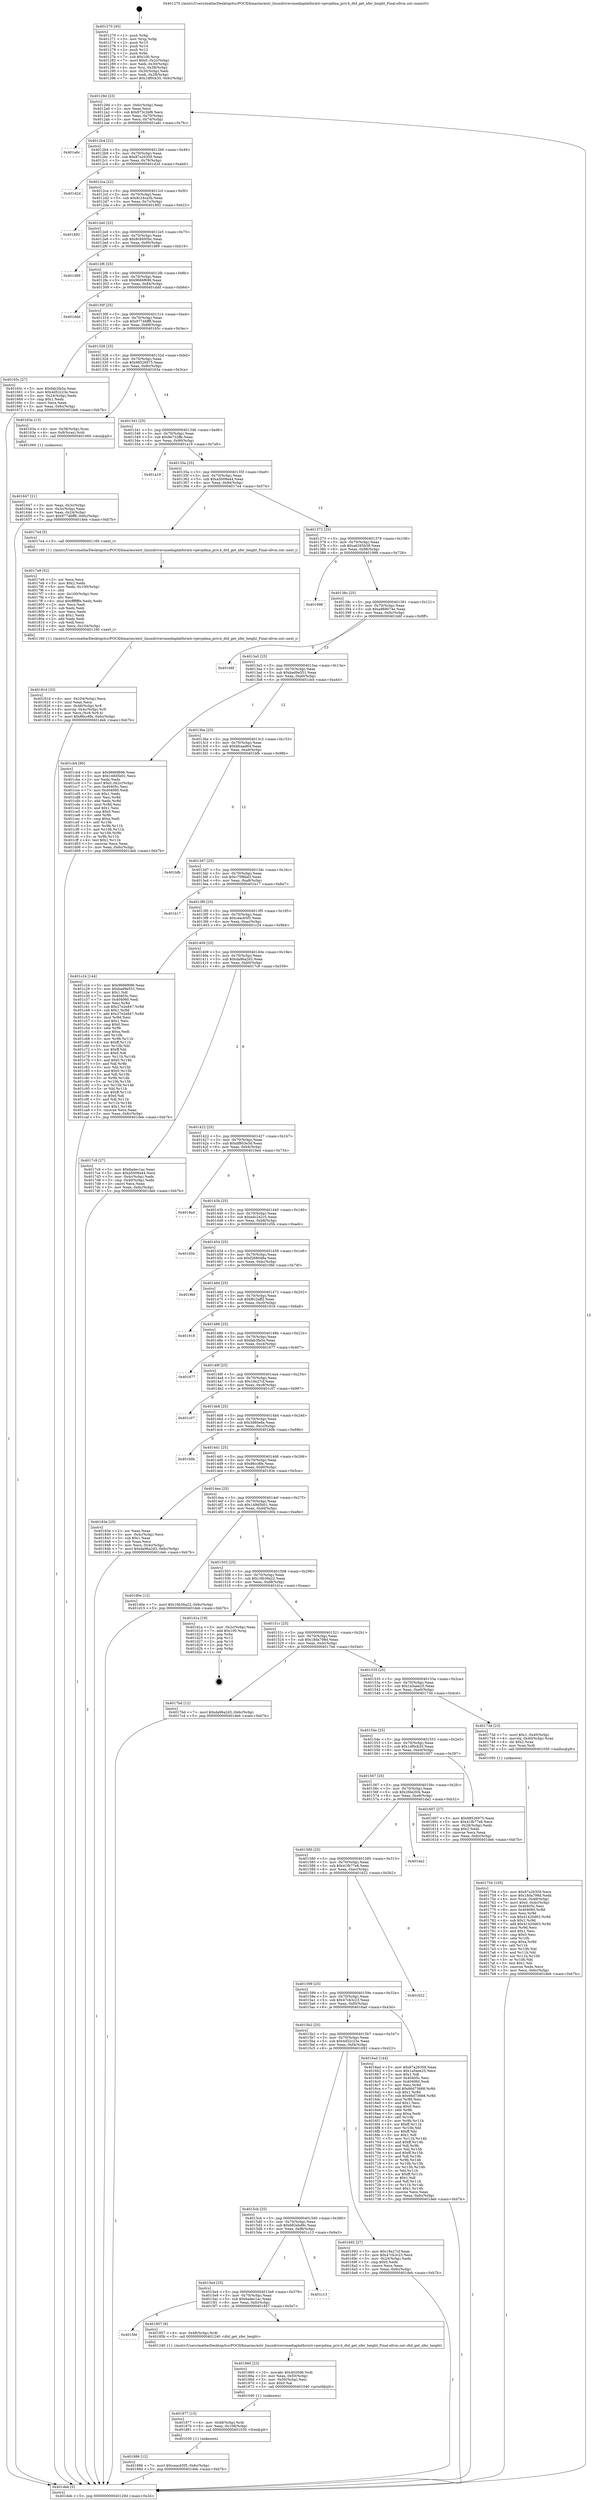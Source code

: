 digraph "0x401270" {
  label = "0x401270 (/mnt/c/Users/mathe/Desktop/tcc/POCII/binaries/extr_linuxdriversmediaplatformti-vpevpdma_priv.h_dtd_get_xfer_height_Final-ollvm.out::main(0))"
  labelloc = "t"
  node[shape=record]

  Entry [label="",width=0.3,height=0.3,shape=circle,fillcolor=black,style=filled]
  "0x40129d" [label="{
     0x40129d [23]\l
     | [instrs]\l
     &nbsp;&nbsp;0x40129d \<+3\>: mov -0x6c(%rbp),%eax\l
     &nbsp;&nbsp;0x4012a0 \<+2\>: mov %eax,%ecx\l
     &nbsp;&nbsp;0x4012a2 \<+6\>: sub $0x873c2bf6,%ecx\l
     &nbsp;&nbsp;0x4012a8 \<+3\>: mov %eax,-0x70(%rbp)\l
     &nbsp;&nbsp;0x4012ab \<+3\>: mov %ecx,-0x74(%rbp)\l
     &nbsp;&nbsp;0x4012ae \<+6\>: je 0000000000401a6c \<main+0x7fc\>\l
  }"]
  "0x401a6c" [label="{
     0x401a6c\l
  }", style=dashed]
  "0x4012b4" [label="{
     0x4012b4 [22]\l
     | [instrs]\l
     &nbsp;&nbsp;0x4012b4 \<+5\>: jmp 00000000004012b9 \<main+0x49\>\l
     &nbsp;&nbsp;0x4012b9 \<+3\>: mov -0x70(%rbp),%eax\l
     &nbsp;&nbsp;0x4012bc \<+5\>: sub $0x87a26359,%eax\l
     &nbsp;&nbsp;0x4012c1 \<+3\>: mov %eax,-0x78(%rbp)\l
     &nbsp;&nbsp;0x4012c4 \<+6\>: je 0000000000401d2d \<main+0xabd\>\l
  }"]
  Exit [label="",width=0.3,height=0.3,shape=circle,fillcolor=black,style=filled,peripheries=2]
  "0x401d2d" [label="{
     0x401d2d\l
  }", style=dashed]
  "0x4012ca" [label="{
     0x4012ca [22]\l
     | [instrs]\l
     &nbsp;&nbsp;0x4012ca \<+5\>: jmp 00000000004012cf \<main+0x5f\>\l
     &nbsp;&nbsp;0x4012cf \<+3\>: mov -0x70(%rbp),%eax\l
     &nbsp;&nbsp;0x4012d2 \<+5\>: sub $0x8c24ca3b,%eax\l
     &nbsp;&nbsp;0x4012d7 \<+3\>: mov %eax,-0x7c(%rbp)\l
     &nbsp;&nbsp;0x4012da \<+6\>: je 0000000000401892 \<main+0x622\>\l
  }"]
  "0x401886" [label="{
     0x401886 [12]\l
     | [instrs]\l
     &nbsp;&nbsp;0x401886 \<+7\>: movl $0xceacb5f5,-0x6c(%rbp)\l
     &nbsp;&nbsp;0x40188d \<+5\>: jmp 0000000000401deb \<main+0xb7b\>\l
  }"]
  "0x401892" [label="{
     0x401892\l
  }", style=dashed]
  "0x4012e0" [label="{
     0x4012e0 [22]\l
     | [instrs]\l
     &nbsp;&nbsp;0x4012e0 \<+5\>: jmp 00000000004012e5 \<main+0x75\>\l
     &nbsp;&nbsp;0x4012e5 \<+3\>: mov -0x70(%rbp),%eax\l
     &nbsp;&nbsp;0x4012e8 \<+5\>: sub $0x8c8495bc,%eax\l
     &nbsp;&nbsp;0x4012ed \<+3\>: mov %eax,-0x80(%rbp)\l
     &nbsp;&nbsp;0x4012f0 \<+6\>: je 0000000000401d89 \<main+0xb19\>\l
  }"]
  "0x401877" [label="{
     0x401877 [15]\l
     | [instrs]\l
     &nbsp;&nbsp;0x401877 \<+4\>: mov -0x48(%rbp),%rdi\l
     &nbsp;&nbsp;0x40187b \<+6\>: mov %eax,-0x108(%rbp)\l
     &nbsp;&nbsp;0x401881 \<+5\>: call 0000000000401030 \<free@plt\>\l
     | [calls]\l
     &nbsp;&nbsp;0x401030 \{1\} (unknown)\l
  }"]
  "0x401d89" [label="{
     0x401d89\l
  }", style=dashed]
  "0x4012f6" [label="{
     0x4012f6 [25]\l
     | [instrs]\l
     &nbsp;&nbsp;0x4012f6 \<+5\>: jmp 00000000004012fb \<main+0x8b\>\l
     &nbsp;&nbsp;0x4012fb \<+3\>: mov -0x70(%rbp),%eax\l
     &nbsp;&nbsp;0x4012fe \<+5\>: sub $0x9666f696,%eax\l
     &nbsp;&nbsp;0x401303 \<+6\>: mov %eax,-0x84(%rbp)\l
     &nbsp;&nbsp;0x401309 \<+6\>: je 0000000000401ddd \<main+0xb6d\>\l
  }"]
  "0x401860" [label="{
     0x401860 [23]\l
     | [instrs]\l
     &nbsp;&nbsp;0x401860 \<+10\>: movabs $0x4020d6,%rdi\l
     &nbsp;&nbsp;0x40186a \<+3\>: mov %eax,-0x50(%rbp)\l
     &nbsp;&nbsp;0x40186d \<+3\>: mov -0x50(%rbp),%esi\l
     &nbsp;&nbsp;0x401870 \<+2\>: mov $0x0,%al\l
     &nbsp;&nbsp;0x401872 \<+5\>: call 0000000000401040 \<printf@plt\>\l
     | [calls]\l
     &nbsp;&nbsp;0x401040 \{1\} (unknown)\l
  }"]
  "0x401ddd" [label="{
     0x401ddd\l
  }", style=dashed]
  "0x40130f" [label="{
     0x40130f [25]\l
     | [instrs]\l
     &nbsp;&nbsp;0x40130f \<+5\>: jmp 0000000000401314 \<main+0xa4\>\l
     &nbsp;&nbsp;0x401314 \<+3\>: mov -0x70(%rbp),%eax\l
     &nbsp;&nbsp;0x401317 \<+5\>: sub $0x97746ff8,%eax\l
     &nbsp;&nbsp;0x40131c \<+6\>: mov %eax,-0x88(%rbp)\l
     &nbsp;&nbsp;0x401322 \<+6\>: je 000000000040165c \<main+0x3ec\>\l
  }"]
  "0x4015fd" [label="{
     0x4015fd\l
  }", style=dashed]
  "0x40165c" [label="{
     0x40165c [27]\l
     | [instrs]\l
     &nbsp;&nbsp;0x40165c \<+5\>: mov $0xfab3fa5a,%eax\l
     &nbsp;&nbsp;0x401661 \<+5\>: mov $0x4d52c23e,%ecx\l
     &nbsp;&nbsp;0x401666 \<+3\>: mov -0x24(%rbp),%edx\l
     &nbsp;&nbsp;0x401669 \<+3\>: cmp $0x1,%edx\l
     &nbsp;&nbsp;0x40166c \<+3\>: cmovl %ecx,%eax\l
     &nbsp;&nbsp;0x40166f \<+3\>: mov %eax,-0x6c(%rbp)\l
     &nbsp;&nbsp;0x401672 \<+5\>: jmp 0000000000401deb \<main+0xb7b\>\l
  }"]
  "0x401328" [label="{
     0x401328 [25]\l
     | [instrs]\l
     &nbsp;&nbsp;0x401328 \<+5\>: jmp 000000000040132d \<main+0xbd\>\l
     &nbsp;&nbsp;0x40132d \<+3\>: mov -0x70(%rbp),%eax\l
     &nbsp;&nbsp;0x401330 \<+5\>: sub $0x98526975,%eax\l
     &nbsp;&nbsp;0x401335 \<+6\>: mov %eax,-0x8c(%rbp)\l
     &nbsp;&nbsp;0x40133b \<+6\>: je 000000000040163a \<main+0x3ca\>\l
  }"]
  "0x401857" [label="{
     0x401857 [9]\l
     | [instrs]\l
     &nbsp;&nbsp;0x401857 \<+4\>: mov -0x48(%rbp),%rdi\l
     &nbsp;&nbsp;0x40185b \<+5\>: call 0000000000401240 \<dtd_get_xfer_height\>\l
     | [calls]\l
     &nbsp;&nbsp;0x401240 \{1\} (/mnt/c/Users/mathe/Desktop/tcc/POCII/binaries/extr_linuxdriversmediaplatformti-vpevpdma_priv.h_dtd_get_xfer_height_Final-ollvm.out::dtd_get_xfer_height)\l
  }"]
  "0x40163a" [label="{
     0x40163a [13]\l
     | [instrs]\l
     &nbsp;&nbsp;0x40163a \<+4\>: mov -0x38(%rbp),%rax\l
     &nbsp;&nbsp;0x40163e \<+4\>: mov 0x8(%rax),%rdi\l
     &nbsp;&nbsp;0x401642 \<+5\>: call 0000000000401060 \<atoi@plt\>\l
     | [calls]\l
     &nbsp;&nbsp;0x401060 \{1\} (unknown)\l
  }"]
  "0x401341" [label="{
     0x401341 [25]\l
     | [instrs]\l
     &nbsp;&nbsp;0x401341 \<+5\>: jmp 0000000000401346 \<main+0xd6\>\l
     &nbsp;&nbsp;0x401346 \<+3\>: mov -0x70(%rbp),%eax\l
     &nbsp;&nbsp;0x401349 \<+5\>: sub $0x9e732ffe,%eax\l
     &nbsp;&nbsp;0x40134e \<+6\>: mov %eax,-0x90(%rbp)\l
     &nbsp;&nbsp;0x401354 \<+6\>: je 0000000000401a19 \<main+0x7a9\>\l
  }"]
  "0x4015e4" [label="{
     0x4015e4 [25]\l
     | [instrs]\l
     &nbsp;&nbsp;0x4015e4 \<+5\>: jmp 00000000004015e9 \<main+0x379\>\l
     &nbsp;&nbsp;0x4015e9 \<+3\>: mov -0x70(%rbp),%eax\l
     &nbsp;&nbsp;0x4015ec \<+5\>: sub $0x6adec1ac,%eax\l
     &nbsp;&nbsp;0x4015f1 \<+6\>: mov %eax,-0xfc(%rbp)\l
     &nbsp;&nbsp;0x4015f7 \<+6\>: je 0000000000401857 \<main+0x5e7\>\l
  }"]
  "0x401a19" [label="{
     0x401a19\l
  }", style=dashed]
  "0x40135a" [label="{
     0x40135a [25]\l
     | [instrs]\l
     &nbsp;&nbsp;0x40135a \<+5\>: jmp 000000000040135f \<main+0xef\>\l
     &nbsp;&nbsp;0x40135f \<+3\>: mov -0x70(%rbp),%eax\l
     &nbsp;&nbsp;0x401362 \<+5\>: sub $0xa5009a44,%eax\l
     &nbsp;&nbsp;0x401367 \<+6\>: mov %eax,-0x94(%rbp)\l
     &nbsp;&nbsp;0x40136d \<+6\>: je 00000000004017e4 \<main+0x574\>\l
  }"]
  "0x401c13" [label="{
     0x401c13\l
  }", style=dashed]
  "0x4017e4" [label="{
     0x4017e4 [5]\l
     | [instrs]\l
     &nbsp;&nbsp;0x4017e4 \<+5\>: call 0000000000401160 \<next_i\>\l
     | [calls]\l
     &nbsp;&nbsp;0x401160 \{1\} (/mnt/c/Users/mathe/Desktop/tcc/POCII/binaries/extr_linuxdriversmediaplatformti-vpevpdma_priv.h_dtd_get_xfer_height_Final-ollvm.out::next_i)\l
  }"]
  "0x401373" [label="{
     0x401373 [25]\l
     | [instrs]\l
     &nbsp;&nbsp;0x401373 \<+5\>: jmp 0000000000401378 \<main+0x108\>\l
     &nbsp;&nbsp;0x401378 \<+3\>: mov -0x70(%rbp),%eax\l
     &nbsp;&nbsp;0x40137b \<+5\>: sub $0xa6265b38,%eax\l
     &nbsp;&nbsp;0x401380 \<+6\>: mov %eax,-0x98(%rbp)\l
     &nbsp;&nbsp;0x401386 \<+6\>: je 0000000000401998 \<main+0x728\>\l
  }"]
  "0x40181d" [label="{
     0x40181d [33]\l
     | [instrs]\l
     &nbsp;&nbsp;0x40181d \<+6\>: mov -0x104(%rbp),%ecx\l
     &nbsp;&nbsp;0x401823 \<+3\>: imul %eax,%ecx\l
     &nbsp;&nbsp;0x401826 \<+4\>: mov -0x48(%rbp),%r8\l
     &nbsp;&nbsp;0x40182a \<+4\>: movslq -0x4c(%rbp),%r9\l
     &nbsp;&nbsp;0x40182e \<+4\>: mov %ecx,(%r8,%r9,4)\l
     &nbsp;&nbsp;0x401832 \<+7\>: movl $0x86cc8fe,-0x6c(%rbp)\l
     &nbsp;&nbsp;0x401839 \<+5\>: jmp 0000000000401deb \<main+0xb7b\>\l
  }"]
  "0x401998" [label="{
     0x401998\l
  }", style=dashed]
  "0x40138c" [label="{
     0x40138c [25]\l
     | [instrs]\l
     &nbsp;&nbsp;0x40138c \<+5\>: jmp 0000000000401391 \<main+0x121\>\l
     &nbsp;&nbsp;0x401391 \<+3\>: mov -0x70(%rbp),%eax\l
     &nbsp;&nbsp;0x401394 \<+5\>: sub $0xa968074e,%eax\l
     &nbsp;&nbsp;0x401399 \<+6\>: mov %eax,-0x9c(%rbp)\l
     &nbsp;&nbsp;0x40139f \<+6\>: je 0000000000401b6f \<main+0x8ff\>\l
  }"]
  "0x4017e9" [label="{
     0x4017e9 [52]\l
     | [instrs]\l
     &nbsp;&nbsp;0x4017e9 \<+2\>: xor %ecx,%ecx\l
     &nbsp;&nbsp;0x4017eb \<+5\>: mov $0x2,%edx\l
     &nbsp;&nbsp;0x4017f0 \<+6\>: mov %edx,-0x100(%rbp)\l
     &nbsp;&nbsp;0x4017f6 \<+1\>: cltd\l
     &nbsp;&nbsp;0x4017f7 \<+6\>: mov -0x100(%rbp),%esi\l
     &nbsp;&nbsp;0x4017fd \<+2\>: idiv %esi\l
     &nbsp;&nbsp;0x4017ff \<+6\>: imul $0xfffffffe,%edx,%edx\l
     &nbsp;&nbsp;0x401805 \<+2\>: mov %ecx,%edi\l
     &nbsp;&nbsp;0x401807 \<+2\>: sub %edx,%edi\l
     &nbsp;&nbsp;0x401809 \<+2\>: mov %ecx,%edx\l
     &nbsp;&nbsp;0x40180b \<+3\>: sub $0x1,%edx\l
     &nbsp;&nbsp;0x40180e \<+2\>: add %edx,%edi\l
     &nbsp;&nbsp;0x401810 \<+2\>: sub %edi,%ecx\l
     &nbsp;&nbsp;0x401812 \<+6\>: mov %ecx,-0x104(%rbp)\l
     &nbsp;&nbsp;0x401818 \<+5\>: call 0000000000401160 \<next_i\>\l
     | [calls]\l
     &nbsp;&nbsp;0x401160 \{1\} (/mnt/c/Users/mathe/Desktop/tcc/POCII/binaries/extr_linuxdriversmediaplatformti-vpevpdma_priv.h_dtd_get_xfer_height_Final-ollvm.out::next_i)\l
  }"]
  "0x401b6f" [label="{
     0x401b6f\l
  }", style=dashed]
  "0x4013a5" [label="{
     0x4013a5 [25]\l
     | [instrs]\l
     &nbsp;&nbsp;0x4013a5 \<+5\>: jmp 00000000004013aa \<main+0x13a\>\l
     &nbsp;&nbsp;0x4013aa \<+3\>: mov -0x70(%rbp),%eax\l
     &nbsp;&nbsp;0x4013ad \<+5\>: sub $0xbad9e551,%eax\l
     &nbsp;&nbsp;0x4013b2 \<+6\>: mov %eax,-0xa0(%rbp)\l
     &nbsp;&nbsp;0x4013b8 \<+6\>: je 0000000000401cb4 \<main+0xa44\>\l
  }"]
  "0x401754" [label="{
     0x401754 [105]\l
     | [instrs]\l
     &nbsp;&nbsp;0x401754 \<+5\>: mov $0x87a26359,%ecx\l
     &nbsp;&nbsp;0x401759 \<+5\>: mov $0x18da798d,%edx\l
     &nbsp;&nbsp;0x40175e \<+4\>: mov %rax,-0x48(%rbp)\l
     &nbsp;&nbsp;0x401762 \<+7\>: movl $0x0,-0x4c(%rbp)\l
     &nbsp;&nbsp;0x401769 \<+7\>: mov 0x40405c,%esi\l
     &nbsp;&nbsp;0x401770 \<+8\>: mov 0x404060,%r8d\l
     &nbsp;&nbsp;0x401778 \<+3\>: mov %esi,%r9d\l
     &nbsp;&nbsp;0x40177b \<+7\>: sub $0x41420d63,%r9d\l
     &nbsp;&nbsp;0x401782 \<+4\>: sub $0x1,%r9d\l
     &nbsp;&nbsp;0x401786 \<+7\>: add $0x41420d63,%r9d\l
     &nbsp;&nbsp;0x40178d \<+4\>: imul %r9d,%esi\l
     &nbsp;&nbsp;0x401791 \<+3\>: and $0x1,%esi\l
     &nbsp;&nbsp;0x401794 \<+3\>: cmp $0x0,%esi\l
     &nbsp;&nbsp;0x401797 \<+4\>: sete %r10b\l
     &nbsp;&nbsp;0x40179b \<+4\>: cmp $0xa,%r8d\l
     &nbsp;&nbsp;0x40179f \<+4\>: setl %r11b\l
     &nbsp;&nbsp;0x4017a3 \<+3\>: mov %r10b,%bl\l
     &nbsp;&nbsp;0x4017a6 \<+3\>: and %r11b,%bl\l
     &nbsp;&nbsp;0x4017a9 \<+3\>: xor %r11b,%r10b\l
     &nbsp;&nbsp;0x4017ac \<+3\>: or %r10b,%bl\l
     &nbsp;&nbsp;0x4017af \<+3\>: test $0x1,%bl\l
     &nbsp;&nbsp;0x4017b2 \<+3\>: cmovne %edx,%ecx\l
     &nbsp;&nbsp;0x4017b5 \<+3\>: mov %ecx,-0x6c(%rbp)\l
     &nbsp;&nbsp;0x4017b8 \<+5\>: jmp 0000000000401deb \<main+0xb7b\>\l
  }"]
  "0x401cb4" [label="{
     0x401cb4 [90]\l
     | [instrs]\l
     &nbsp;&nbsp;0x401cb4 \<+5\>: mov $0x9666f696,%eax\l
     &nbsp;&nbsp;0x401cb9 \<+5\>: mov $0x149d5b01,%ecx\l
     &nbsp;&nbsp;0x401cbe \<+2\>: xor %edx,%edx\l
     &nbsp;&nbsp;0x401cc0 \<+7\>: movl $0x0,-0x2c(%rbp)\l
     &nbsp;&nbsp;0x401cc7 \<+7\>: mov 0x40405c,%esi\l
     &nbsp;&nbsp;0x401cce \<+7\>: mov 0x404060,%edi\l
     &nbsp;&nbsp;0x401cd5 \<+3\>: sub $0x1,%edx\l
     &nbsp;&nbsp;0x401cd8 \<+3\>: mov %esi,%r8d\l
     &nbsp;&nbsp;0x401cdb \<+3\>: add %edx,%r8d\l
     &nbsp;&nbsp;0x401cde \<+4\>: imul %r8d,%esi\l
     &nbsp;&nbsp;0x401ce2 \<+3\>: and $0x1,%esi\l
     &nbsp;&nbsp;0x401ce5 \<+3\>: cmp $0x0,%esi\l
     &nbsp;&nbsp;0x401ce8 \<+4\>: sete %r9b\l
     &nbsp;&nbsp;0x401cec \<+3\>: cmp $0xa,%edi\l
     &nbsp;&nbsp;0x401cef \<+4\>: setl %r10b\l
     &nbsp;&nbsp;0x401cf3 \<+3\>: mov %r9b,%r11b\l
     &nbsp;&nbsp;0x401cf6 \<+3\>: and %r10b,%r11b\l
     &nbsp;&nbsp;0x401cf9 \<+3\>: xor %r10b,%r9b\l
     &nbsp;&nbsp;0x401cfc \<+3\>: or %r9b,%r11b\l
     &nbsp;&nbsp;0x401cff \<+4\>: test $0x1,%r11b\l
     &nbsp;&nbsp;0x401d03 \<+3\>: cmovne %ecx,%eax\l
     &nbsp;&nbsp;0x401d06 \<+3\>: mov %eax,-0x6c(%rbp)\l
     &nbsp;&nbsp;0x401d09 \<+5\>: jmp 0000000000401deb \<main+0xb7b\>\l
  }"]
  "0x4013be" [label="{
     0x4013be [25]\l
     | [instrs]\l
     &nbsp;&nbsp;0x4013be \<+5\>: jmp 00000000004013c3 \<main+0x153\>\l
     &nbsp;&nbsp;0x4013c3 \<+3\>: mov -0x70(%rbp),%eax\l
     &nbsp;&nbsp;0x4013c6 \<+5\>: sub $0xbfcaad64,%eax\l
     &nbsp;&nbsp;0x4013cb \<+6\>: mov %eax,-0xa4(%rbp)\l
     &nbsp;&nbsp;0x4013d1 \<+6\>: je 0000000000401bfb \<main+0x98b\>\l
  }"]
  "0x4015cb" [label="{
     0x4015cb [25]\l
     | [instrs]\l
     &nbsp;&nbsp;0x4015cb \<+5\>: jmp 00000000004015d0 \<main+0x360\>\l
     &nbsp;&nbsp;0x4015d0 \<+3\>: mov -0x70(%rbp),%eax\l
     &nbsp;&nbsp;0x4015d3 \<+5\>: sub $0x692ebd9c,%eax\l
     &nbsp;&nbsp;0x4015d8 \<+6\>: mov %eax,-0xf8(%rbp)\l
     &nbsp;&nbsp;0x4015de \<+6\>: je 0000000000401c13 \<main+0x9a3\>\l
  }"]
  "0x401bfb" [label="{
     0x401bfb\l
  }", style=dashed]
  "0x4013d7" [label="{
     0x4013d7 [25]\l
     | [instrs]\l
     &nbsp;&nbsp;0x4013d7 \<+5\>: jmp 00000000004013dc \<main+0x16c\>\l
     &nbsp;&nbsp;0x4013dc \<+3\>: mov -0x70(%rbp),%eax\l
     &nbsp;&nbsp;0x4013df \<+5\>: sub $0xc75f6bd3,%eax\l
     &nbsp;&nbsp;0x4013e4 \<+6\>: mov %eax,-0xa8(%rbp)\l
     &nbsp;&nbsp;0x4013ea \<+6\>: je 0000000000401b17 \<main+0x8a7\>\l
  }"]
  "0x401692" [label="{
     0x401692 [27]\l
     | [instrs]\l
     &nbsp;&nbsp;0x401692 \<+5\>: mov $0x19a27cf,%eax\l
     &nbsp;&nbsp;0x401697 \<+5\>: mov $0x47cb3c23,%ecx\l
     &nbsp;&nbsp;0x40169c \<+3\>: mov -0x24(%rbp),%edx\l
     &nbsp;&nbsp;0x40169f \<+3\>: cmp $0x0,%edx\l
     &nbsp;&nbsp;0x4016a2 \<+3\>: cmove %ecx,%eax\l
     &nbsp;&nbsp;0x4016a5 \<+3\>: mov %eax,-0x6c(%rbp)\l
     &nbsp;&nbsp;0x4016a8 \<+5\>: jmp 0000000000401deb \<main+0xb7b\>\l
  }"]
  "0x401b17" [label="{
     0x401b17\l
  }", style=dashed]
  "0x4013f0" [label="{
     0x4013f0 [25]\l
     | [instrs]\l
     &nbsp;&nbsp;0x4013f0 \<+5\>: jmp 00000000004013f5 \<main+0x185\>\l
     &nbsp;&nbsp;0x4013f5 \<+3\>: mov -0x70(%rbp),%eax\l
     &nbsp;&nbsp;0x4013f8 \<+5\>: sub $0xceacb5f5,%eax\l
     &nbsp;&nbsp;0x4013fd \<+6\>: mov %eax,-0xac(%rbp)\l
     &nbsp;&nbsp;0x401403 \<+6\>: je 0000000000401c24 \<main+0x9b4\>\l
  }"]
  "0x4015b2" [label="{
     0x4015b2 [25]\l
     | [instrs]\l
     &nbsp;&nbsp;0x4015b2 \<+5\>: jmp 00000000004015b7 \<main+0x347\>\l
     &nbsp;&nbsp;0x4015b7 \<+3\>: mov -0x70(%rbp),%eax\l
     &nbsp;&nbsp;0x4015ba \<+5\>: sub $0x4d52c23e,%eax\l
     &nbsp;&nbsp;0x4015bf \<+6\>: mov %eax,-0xf4(%rbp)\l
     &nbsp;&nbsp;0x4015c5 \<+6\>: je 0000000000401692 \<main+0x422\>\l
  }"]
  "0x401c24" [label="{
     0x401c24 [144]\l
     | [instrs]\l
     &nbsp;&nbsp;0x401c24 \<+5\>: mov $0x9666f696,%eax\l
     &nbsp;&nbsp;0x401c29 \<+5\>: mov $0xbad9e551,%ecx\l
     &nbsp;&nbsp;0x401c2e \<+2\>: mov $0x1,%dl\l
     &nbsp;&nbsp;0x401c30 \<+7\>: mov 0x40405c,%esi\l
     &nbsp;&nbsp;0x401c37 \<+7\>: mov 0x404060,%edi\l
     &nbsp;&nbsp;0x401c3e \<+3\>: mov %esi,%r8d\l
     &nbsp;&nbsp;0x401c41 \<+7\>: sub $0x27e2e847,%r8d\l
     &nbsp;&nbsp;0x401c48 \<+4\>: sub $0x1,%r8d\l
     &nbsp;&nbsp;0x401c4c \<+7\>: add $0x27e2e847,%r8d\l
     &nbsp;&nbsp;0x401c53 \<+4\>: imul %r8d,%esi\l
     &nbsp;&nbsp;0x401c57 \<+3\>: and $0x1,%esi\l
     &nbsp;&nbsp;0x401c5a \<+3\>: cmp $0x0,%esi\l
     &nbsp;&nbsp;0x401c5d \<+4\>: sete %r9b\l
     &nbsp;&nbsp;0x401c61 \<+3\>: cmp $0xa,%edi\l
     &nbsp;&nbsp;0x401c64 \<+4\>: setl %r10b\l
     &nbsp;&nbsp;0x401c68 \<+3\>: mov %r9b,%r11b\l
     &nbsp;&nbsp;0x401c6b \<+4\>: xor $0xff,%r11b\l
     &nbsp;&nbsp;0x401c6f \<+3\>: mov %r10b,%bl\l
     &nbsp;&nbsp;0x401c72 \<+3\>: xor $0xff,%bl\l
     &nbsp;&nbsp;0x401c75 \<+3\>: xor $0x0,%dl\l
     &nbsp;&nbsp;0x401c78 \<+3\>: mov %r11b,%r14b\l
     &nbsp;&nbsp;0x401c7b \<+4\>: and $0x0,%r14b\l
     &nbsp;&nbsp;0x401c7f \<+3\>: and %dl,%r9b\l
     &nbsp;&nbsp;0x401c82 \<+3\>: mov %bl,%r15b\l
     &nbsp;&nbsp;0x401c85 \<+4\>: and $0x0,%r15b\l
     &nbsp;&nbsp;0x401c89 \<+3\>: and %dl,%r10b\l
     &nbsp;&nbsp;0x401c8c \<+3\>: or %r9b,%r14b\l
     &nbsp;&nbsp;0x401c8f \<+3\>: or %r10b,%r15b\l
     &nbsp;&nbsp;0x401c92 \<+3\>: xor %r15b,%r14b\l
     &nbsp;&nbsp;0x401c95 \<+3\>: or %bl,%r11b\l
     &nbsp;&nbsp;0x401c98 \<+4\>: xor $0xff,%r11b\l
     &nbsp;&nbsp;0x401c9c \<+3\>: or $0x0,%dl\l
     &nbsp;&nbsp;0x401c9f \<+3\>: and %dl,%r11b\l
     &nbsp;&nbsp;0x401ca2 \<+3\>: or %r11b,%r14b\l
     &nbsp;&nbsp;0x401ca5 \<+4\>: test $0x1,%r14b\l
     &nbsp;&nbsp;0x401ca9 \<+3\>: cmovne %ecx,%eax\l
     &nbsp;&nbsp;0x401cac \<+3\>: mov %eax,-0x6c(%rbp)\l
     &nbsp;&nbsp;0x401caf \<+5\>: jmp 0000000000401deb \<main+0xb7b\>\l
  }"]
  "0x401409" [label="{
     0x401409 [25]\l
     | [instrs]\l
     &nbsp;&nbsp;0x401409 \<+5\>: jmp 000000000040140e \<main+0x19e\>\l
     &nbsp;&nbsp;0x40140e \<+3\>: mov -0x70(%rbp),%eax\l
     &nbsp;&nbsp;0x401411 \<+5\>: sub $0xda96a2d3,%eax\l
     &nbsp;&nbsp;0x401416 \<+6\>: mov %eax,-0xb0(%rbp)\l
     &nbsp;&nbsp;0x40141c \<+6\>: je 00000000004017c9 \<main+0x559\>\l
  }"]
  "0x4016ad" [label="{
     0x4016ad [144]\l
     | [instrs]\l
     &nbsp;&nbsp;0x4016ad \<+5\>: mov $0x87a26359,%eax\l
     &nbsp;&nbsp;0x4016b2 \<+5\>: mov $0x1a5aee25,%ecx\l
     &nbsp;&nbsp;0x4016b7 \<+2\>: mov $0x1,%dl\l
     &nbsp;&nbsp;0x4016b9 \<+7\>: mov 0x40405c,%esi\l
     &nbsp;&nbsp;0x4016c0 \<+7\>: mov 0x404060,%edi\l
     &nbsp;&nbsp;0x4016c7 \<+3\>: mov %esi,%r8d\l
     &nbsp;&nbsp;0x4016ca \<+7\>: add $0x66d73668,%r8d\l
     &nbsp;&nbsp;0x4016d1 \<+4\>: sub $0x1,%r8d\l
     &nbsp;&nbsp;0x4016d5 \<+7\>: sub $0x66d73668,%r8d\l
     &nbsp;&nbsp;0x4016dc \<+4\>: imul %r8d,%esi\l
     &nbsp;&nbsp;0x4016e0 \<+3\>: and $0x1,%esi\l
     &nbsp;&nbsp;0x4016e3 \<+3\>: cmp $0x0,%esi\l
     &nbsp;&nbsp;0x4016e6 \<+4\>: sete %r9b\l
     &nbsp;&nbsp;0x4016ea \<+3\>: cmp $0xa,%edi\l
     &nbsp;&nbsp;0x4016ed \<+4\>: setl %r10b\l
     &nbsp;&nbsp;0x4016f1 \<+3\>: mov %r9b,%r11b\l
     &nbsp;&nbsp;0x4016f4 \<+4\>: xor $0xff,%r11b\l
     &nbsp;&nbsp;0x4016f8 \<+3\>: mov %r10b,%bl\l
     &nbsp;&nbsp;0x4016fb \<+3\>: xor $0xff,%bl\l
     &nbsp;&nbsp;0x4016fe \<+3\>: xor $0x1,%dl\l
     &nbsp;&nbsp;0x401701 \<+3\>: mov %r11b,%r14b\l
     &nbsp;&nbsp;0x401704 \<+4\>: and $0xff,%r14b\l
     &nbsp;&nbsp;0x401708 \<+3\>: and %dl,%r9b\l
     &nbsp;&nbsp;0x40170b \<+3\>: mov %bl,%r15b\l
     &nbsp;&nbsp;0x40170e \<+4\>: and $0xff,%r15b\l
     &nbsp;&nbsp;0x401712 \<+3\>: and %dl,%r10b\l
     &nbsp;&nbsp;0x401715 \<+3\>: or %r9b,%r14b\l
     &nbsp;&nbsp;0x401718 \<+3\>: or %r10b,%r15b\l
     &nbsp;&nbsp;0x40171b \<+3\>: xor %r15b,%r14b\l
     &nbsp;&nbsp;0x40171e \<+3\>: or %bl,%r11b\l
     &nbsp;&nbsp;0x401721 \<+4\>: xor $0xff,%r11b\l
     &nbsp;&nbsp;0x401725 \<+3\>: or $0x1,%dl\l
     &nbsp;&nbsp;0x401728 \<+3\>: and %dl,%r11b\l
     &nbsp;&nbsp;0x40172b \<+3\>: or %r11b,%r14b\l
     &nbsp;&nbsp;0x40172e \<+4\>: test $0x1,%r14b\l
     &nbsp;&nbsp;0x401732 \<+3\>: cmovne %ecx,%eax\l
     &nbsp;&nbsp;0x401735 \<+3\>: mov %eax,-0x6c(%rbp)\l
     &nbsp;&nbsp;0x401738 \<+5\>: jmp 0000000000401deb \<main+0xb7b\>\l
  }"]
  "0x4017c9" [label="{
     0x4017c9 [27]\l
     | [instrs]\l
     &nbsp;&nbsp;0x4017c9 \<+5\>: mov $0x6adec1ac,%eax\l
     &nbsp;&nbsp;0x4017ce \<+5\>: mov $0xa5009a44,%ecx\l
     &nbsp;&nbsp;0x4017d3 \<+3\>: mov -0x4c(%rbp),%edx\l
     &nbsp;&nbsp;0x4017d6 \<+3\>: cmp -0x40(%rbp),%edx\l
     &nbsp;&nbsp;0x4017d9 \<+3\>: cmovl %ecx,%eax\l
     &nbsp;&nbsp;0x4017dc \<+3\>: mov %eax,-0x6c(%rbp)\l
     &nbsp;&nbsp;0x4017df \<+5\>: jmp 0000000000401deb \<main+0xb7b\>\l
  }"]
  "0x401422" [label="{
     0x401422 [25]\l
     | [instrs]\l
     &nbsp;&nbsp;0x401422 \<+5\>: jmp 0000000000401427 \<main+0x1b7\>\l
     &nbsp;&nbsp;0x401427 \<+3\>: mov -0x70(%rbp),%eax\l
     &nbsp;&nbsp;0x40142a \<+5\>: sub $0xdf803e3d,%eax\l
     &nbsp;&nbsp;0x40142f \<+6\>: mov %eax,-0xb4(%rbp)\l
     &nbsp;&nbsp;0x401435 \<+6\>: je 00000000004019a4 \<main+0x734\>\l
  }"]
  "0x401599" [label="{
     0x401599 [25]\l
     | [instrs]\l
     &nbsp;&nbsp;0x401599 \<+5\>: jmp 000000000040159e \<main+0x32e\>\l
     &nbsp;&nbsp;0x40159e \<+3\>: mov -0x70(%rbp),%eax\l
     &nbsp;&nbsp;0x4015a1 \<+5\>: sub $0x47cb3c23,%eax\l
     &nbsp;&nbsp;0x4015a6 \<+6\>: mov %eax,-0xf0(%rbp)\l
     &nbsp;&nbsp;0x4015ac \<+6\>: je 00000000004016ad \<main+0x43d\>\l
  }"]
  "0x4019a4" [label="{
     0x4019a4\l
  }", style=dashed]
  "0x40143b" [label="{
     0x40143b [25]\l
     | [instrs]\l
     &nbsp;&nbsp;0x40143b \<+5\>: jmp 0000000000401440 \<main+0x1d0\>\l
     &nbsp;&nbsp;0x401440 \<+3\>: mov -0x70(%rbp),%eax\l
     &nbsp;&nbsp;0x401443 \<+5\>: sub $0xedc242c5,%eax\l
     &nbsp;&nbsp;0x401448 \<+6\>: mov %eax,-0xb8(%rbp)\l
     &nbsp;&nbsp;0x40144e \<+6\>: je 0000000000401d5b \<main+0xaeb\>\l
  }"]
  "0x401622" [label="{
     0x401622\l
  }", style=dashed]
  "0x401d5b" [label="{
     0x401d5b\l
  }", style=dashed]
  "0x401454" [label="{
     0x401454 [25]\l
     | [instrs]\l
     &nbsp;&nbsp;0x401454 \<+5\>: jmp 0000000000401459 \<main+0x1e9\>\l
     &nbsp;&nbsp;0x401459 \<+3\>: mov -0x70(%rbp),%eax\l
     &nbsp;&nbsp;0x40145c \<+5\>: sub $0xf2680d8a,%eax\l
     &nbsp;&nbsp;0x401461 \<+6\>: mov %eax,-0xbc(%rbp)\l
     &nbsp;&nbsp;0x401467 \<+6\>: je 00000000004019bf \<main+0x74f\>\l
  }"]
  "0x401580" [label="{
     0x401580 [25]\l
     | [instrs]\l
     &nbsp;&nbsp;0x401580 \<+5\>: jmp 0000000000401585 \<main+0x315\>\l
     &nbsp;&nbsp;0x401585 \<+3\>: mov -0x70(%rbp),%eax\l
     &nbsp;&nbsp;0x401588 \<+5\>: sub $0x41fb77e8,%eax\l
     &nbsp;&nbsp;0x40158d \<+6\>: mov %eax,-0xec(%rbp)\l
     &nbsp;&nbsp;0x401593 \<+6\>: je 0000000000401622 \<main+0x3b2\>\l
  }"]
  "0x4019bf" [label="{
     0x4019bf\l
  }", style=dashed]
  "0x40146d" [label="{
     0x40146d [25]\l
     | [instrs]\l
     &nbsp;&nbsp;0x40146d \<+5\>: jmp 0000000000401472 \<main+0x202\>\l
     &nbsp;&nbsp;0x401472 \<+3\>: mov -0x70(%rbp),%eax\l
     &nbsp;&nbsp;0x401475 \<+5\>: sub $0xf6c2aff2,%eax\l
     &nbsp;&nbsp;0x40147a \<+6\>: mov %eax,-0xc0(%rbp)\l
     &nbsp;&nbsp;0x401480 \<+6\>: je 0000000000401918 \<main+0x6a8\>\l
  }"]
  "0x401da2" [label="{
     0x401da2\l
  }", style=dashed]
  "0x401918" [label="{
     0x401918\l
  }", style=dashed]
  "0x401486" [label="{
     0x401486 [25]\l
     | [instrs]\l
     &nbsp;&nbsp;0x401486 \<+5\>: jmp 000000000040148b \<main+0x21b\>\l
     &nbsp;&nbsp;0x40148b \<+3\>: mov -0x70(%rbp),%eax\l
     &nbsp;&nbsp;0x40148e \<+5\>: sub $0xfab3fa5a,%eax\l
     &nbsp;&nbsp;0x401493 \<+6\>: mov %eax,-0xc4(%rbp)\l
     &nbsp;&nbsp;0x401499 \<+6\>: je 0000000000401677 \<main+0x407\>\l
  }"]
  "0x401647" [label="{
     0x401647 [21]\l
     | [instrs]\l
     &nbsp;&nbsp;0x401647 \<+3\>: mov %eax,-0x3c(%rbp)\l
     &nbsp;&nbsp;0x40164a \<+3\>: mov -0x3c(%rbp),%eax\l
     &nbsp;&nbsp;0x40164d \<+3\>: mov %eax,-0x24(%rbp)\l
     &nbsp;&nbsp;0x401650 \<+7\>: movl $0x97746ff8,-0x6c(%rbp)\l
     &nbsp;&nbsp;0x401657 \<+5\>: jmp 0000000000401deb \<main+0xb7b\>\l
  }"]
  "0x401677" [label="{
     0x401677\l
  }", style=dashed]
  "0x40149f" [label="{
     0x40149f [25]\l
     | [instrs]\l
     &nbsp;&nbsp;0x40149f \<+5\>: jmp 00000000004014a4 \<main+0x234\>\l
     &nbsp;&nbsp;0x4014a4 \<+3\>: mov -0x70(%rbp),%eax\l
     &nbsp;&nbsp;0x4014a7 \<+5\>: sub $0x19a27cf,%eax\l
     &nbsp;&nbsp;0x4014ac \<+6\>: mov %eax,-0xc8(%rbp)\l
     &nbsp;&nbsp;0x4014b2 \<+6\>: je 0000000000401c07 \<main+0x997\>\l
  }"]
  "0x401270" [label="{
     0x401270 [45]\l
     | [instrs]\l
     &nbsp;&nbsp;0x401270 \<+1\>: push %rbp\l
     &nbsp;&nbsp;0x401271 \<+3\>: mov %rsp,%rbp\l
     &nbsp;&nbsp;0x401274 \<+2\>: push %r15\l
     &nbsp;&nbsp;0x401276 \<+2\>: push %r14\l
     &nbsp;&nbsp;0x401278 \<+2\>: push %r12\l
     &nbsp;&nbsp;0x40127a \<+1\>: push %rbx\l
     &nbsp;&nbsp;0x40127b \<+7\>: sub $0x100,%rsp\l
     &nbsp;&nbsp;0x401282 \<+7\>: movl $0x0,-0x2c(%rbp)\l
     &nbsp;&nbsp;0x401289 \<+3\>: mov %edi,-0x30(%rbp)\l
     &nbsp;&nbsp;0x40128c \<+4\>: mov %rsi,-0x38(%rbp)\l
     &nbsp;&nbsp;0x401290 \<+3\>: mov -0x30(%rbp),%edi\l
     &nbsp;&nbsp;0x401293 \<+3\>: mov %edi,-0x28(%rbp)\l
     &nbsp;&nbsp;0x401296 \<+7\>: movl $0x1df0cb35,-0x6c(%rbp)\l
  }"]
  "0x401c07" [label="{
     0x401c07\l
  }", style=dashed]
  "0x4014b8" [label="{
     0x4014b8 [25]\l
     | [instrs]\l
     &nbsp;&nbsp;0x4014b8 \<+5\>: jmp 00000000004014bd \<main+0x24d\>\l
     &nbsp;&nbsp;0x4014bd \<+3\>: mov -0x70(%rbp),%eax\l
     &nbsp;&nbsp;0x4014c0 \<+5\>: sub $0x3d80e8e,%eax\l
     &nbsp;&nbsp;0x4014c5 \<+6\>: mov %eax,-0xcc(%rbp)\l
     &nbsp;&nbsp;0x4014cb \<+6\>: je 0000000000401b0b \<main+0x89b\>\l
  }"]
  "0x401deb" [label="{
     0x401deb [5]\l
     | [instrs]\l
     &nbsp;&nbsp;0x401deb \<+5\>: jmp 000000000040129d \<main+0x2d\>\l
  }"]
  "0x401b0b" [label="{
     0x401b0b\l
  }", style=dashed]
  "0x4014d1" [label="{
     0x4014d1 [25]\l
     | [instrs]\l
     &nbsp;&nbsp;0x4014d1 \<+5\>: jmp 00000000004014d6 \<main+0x266\>\l
     &nbsp;&nbsp;0x4014d6 \<+3\>: mov -0x70(%rbp),%eax\l
     &nbsp;&nbsp;0x4014d9 \<+5\>: sub $0x86cc8fe,%eax\l
     &nbsp;&nbsp;0x4014de \<+6\>: mov %eax,-0xd0(%rbp)\l
     &nbsp;&nbsp;0x4014e4 \<+6\>: je 000000000040183e \<main+0x5ce\>\l
  }"]
  "0x401567" [label="{
     0x401567 [25]\l
     | [instrs]\l
     &nbsp;&nbsp;0x401567 \<+5\>: jmp 000000000040156c \<main+0x2fc\>\l
     &nbsp;&nbsp;0x40156c \<+3\>: mov -0x70(%rbp),%eax\l
     &nbsp;&nbsp;0x40156f \<+5\>: sub $0x2fde2fcb,%eax\l
     &nbsp;&nbsp;0x401574 \<+6\>: mov %eax,-0xe8(%rbp)\l
     &nbsp;&nbsp;0x40157a \<+6\>: je 0000000000401da2 \<main+0xb32\>\l
  }"]
  "0x40183e" [label="{
     0x40183e [25]\l
     | [instrs]\l
     &nbsp;&nbsp;0x40183e \<+2\>: xor %eax,%eax\l
     &nbsp;&nbsp;0x401840 \<+3\>: mov -0x4c(%rbp),%ecx\l
     &nbsp;&nbsp;0x401843 \<+3\>: sub $0x1,%eax\l
     &nbsp;&nbsp;0x401846 \<+2\>: sub %eax,%ecx\l
     &nbsp;&nbsp;0x401848 \<+3\>: mov %ecx,-0x4c(%rbp)\l
     &nbsp;&nbsp;0x40184b \<+7\>: movl $0xda96a2d3,-0x6c(%rbp)\l
     &nbsp;&nbsp;0x401852 \<+5\>: jmp 0000000000401deb \<main+0xb7b\>\l
  }"]
  "0x4014ea" [label="{
     0x4014ea [25]\l
     | [instrs]\l
     &nbsp;&nbsp;0x4014ea \<+5\>: jmp 00000000004014ef \<main+0x27f\>\l
     &nbsp;&nbsp;0x4014ef \<+3\>: mov -0x70(%rbp),%eax\l
     &nbsp;&nbsp;0x4014f2 \<+5\>: sub $0x149d5b01,%eax\l
     &nbsp;&nbsp;0x4014f7 \<+6\>: mov %eax,-0xd4(%rbp)\l
     &nbsp;&nbsp;0x4014fd \<+6\>: je 0000000000401d0e \<main+0xa9e\>\l
  }"]
  "0x401607" [label="{
     0x401607 [27]\l
     | [instrs]\l
     &nbsp;&nbsp;0x401607 \<+5\>: mov $0x98526975,%eax\l
     &nbsp;&nbsp;0x40160c \<+5\>: mov $0x41fb77e8,%ecx\l
     &nbsp;&nbsp;0x401611 \<+3\>: mov -0x28(%rbp),%edx\l
     &nbsp;&nbsp;0x401614 \<+3\>: cmp $0x2,%edx\l
     &nbsp;&nbsp;0x401617 \<+3\>: cmovne %ecx,%eax\l
     &nbsp;&nbsp;0x40161a \<+3\>: mov %eax,-0x6c(%rbp)\l
     &nbsp;&nbsp;0x40161d \<+5\>: jmp 0000000000401deb \<main+0xb7b\>\l
  }"]
  "0x401d0e" [label="{
     0x401d0e [12]\l
     | [instrs]\l
     &nbsp;&nbsp;0x401d0e \<+7\>: movl $0x16b36a22,-0x6c(%rbp)\l
     &nbsp;&nbsp;0x401d15 \<+5\>: jmp 0000000000401deb \<main+0xb7b\>\l
  }"]
  "0x401503" [label="{
     0x401503 [25]\l
     | [instrs]\l
     &nbsp;&nbsp;0x401503 \<+5\>: jmp 0000000000401508 \<main+0x298\>\l
     &nbsp;&nbsp;0x401508 \<+3\>: mov -0x70(%rbp),%eax\l
     &nbsp;&nbsp;0x40150b \<+5\>: sub $0x16b36a22,%eax\l
     &nbsp;&nbsp;0x401510 \<+6\>: mov %eax,-0xd8(%rbp)\l
     &nbsp;&nbsp;0x401516 \<+6\>: je 0000000000401d1a \<main+0xaaa\>\l
  }"]
  "0x40154e" [label="{
     0x40154e [25]\l
     | [instrs]\l
     &nbsp;&nbsp;0x40154e \<+5\>: jmp 0000000000401553 \<main+0x2e3\>\l
     &nbsp;&nbsp;0x401553 \<+3\>: mov -0x70(%rbp),%eax\l
     &nbsp;&nbsp;0x401556 \<+5\>: sub $0x1df0cb35,%eax\l
     &nbsp;&nbsp;0x40155b \<+6\>: mov %eax,-0xe4(%rbp)\l
     &nbsp;&nbsp;0x401561 \<+6\>: je 0000000000401607 \<main+0x397\>\l
  }"]
  "0x401d1a" [label="{
     0x401d1a [19]\l
     | [instrs]\l
     &nbsp;&nbsp;0x401d1a \<+3\>: mov -0x2c(%rbp),%eax\l
     &nbsp;&nbsp;0x401d1d \<+7\>: add $0x100,%rsp\l
     &nbsp;&nbsp;0x401d24 \<+1\>: pop %rbx\l
     &nbsp;&nbsp;0x401d25 \<+2\>: pop %r12\l
     &nbsp;&nbsp;0x401d27 \<+2\>: pop %r14\l
     &nbsp;&nbsp;0x401d29 \<+2\>: pop %r15\l
     &nbsp;&nbsp;0x401d2b \<+1\>: pop %rbp\l
     &nbsp;&nbsp;0x401d2c \<+1\>: ret\l
  }"]
  "0x40151c" [label="{
     0x40151c [25]\l
     | [instrs]\l
     &nbsp;&nbsp;0x40151c \<+5\>: jmp 0000000000401521 \<main+0x2b1\>\l
     &nbsp;&nbsp;0x401521 \<+3\>: mov -0x70(%rbp),%eax\l
     &nbsp;&nbsp;0x401524 \<+5\>: sub $0x18da798d,%eax\l
     &nbsp;&nbsp;0x401529 \<+6\>: mov %eax,-0xdc(%rbp)\l
     &nbsp;&nbsp;0x40152f \<+6\>: je 00000000004017bd \<main+0x54d\>\l
  }"]
  "0x40173d" [label="{
     0x40173d [23]\l
     | [instrs]\l
     &nbsp;&nbsp;0x40173d \<+7\>: movl $0x1,-0x40(%rbp)\l
     &nbsp;&nbsp;0x401744 \<+4\>: movslq -0x40(%rbp),%rax\l
     &nbsp;&nbsp;0x401748 \<+4\>: shl $0x2,%rax\l
     &nbsp;&nbsp;0x40174c \<+3\>: mov %rax,%rdi\l
     &nbsp;&nbsp;0x40174f \<+5\>: call 0000000000401050 \<malloc@plt\>\l
     | [calls]\l
     &nbsp;&nbsp;0x401050 \{1\} (unknown)\l
  }"]
  "0x4017bd" [label="{
     0x4017bd [12]\l
     | [instrs]\l
     &nbsp;&nbsp;0x4017bd \<+7\>: movl $0xda96a2d3,-0x6c(%rbp)\l
     &nbsp;&nbsp;0x4017c4 \<+5\>: jmp 0000000000401deb \<main+0xb7b\>\l
  }"]
  "0x401535" [label="{
     0x401535 [25]\l
     | [instrs]\l
     &nbsp;&nbsp;0x401535 \<+5\>: jmp 000000000040153a \<main+0x2ca\>\l
     &nbsp;&nbsp;0x40153a \<+3\>: mov -0x70(%rbp),%eax\l
     &nbsp;&nbsp;0x40153d \<+5\>: sub $0x1a5aee25,%eax\l
     &nbsp;&nbsp;0x401542 \<+6\>: mov %eax,-0xe0(%rbp)\l
     &nbsp;&nbsp;0x401548 \<+6\>: je 000000000040173d \<main+0x4cd\>\l
  }"]
  Entry -> "0x401270" [label=" 1"]
  "0x40129d" -> "0x401a6c" [label=" 0"]
  "0x40129d" -> "0x4012b4" [label=" 16"]
  "0x401d1a" -> Exit [label=" 1"]
  "0x4012b4" -> "0x401d2d" [label=" 0"]
  "0x4012b4" -> "0x4012ca" [label=" 16"]
  "0x401d0e" -> "0x401deb" [label=" 1"]
  "0x4012ca" -> "0x401892" [label=" 0"]
  "0x4012ca" -> "0x4012e0" [label=" 16"]
  "0x401cb4" -> "0x401deb" [label=" 1"]
  "0x4012e0" -> "0x401d89" [label=" 0"]
  "0x4012e0" -> "0x4012f6" [label=" 16"]
  "0x401c24" -> "0x401deb" [label=" 1"]
  "0x4012f6" -> "0x401ddd" [label=" 0"]
  "0x4012f6" -> "0x40130f" [label=" 16"]
  "0x401886" -> "0x401deb" [label=" 1"]
  "0x40130f" -> "0x40165c" [label=" 1"]
  "0x40130f" -> "0x401328" [label=" 15"]
  "0x401877" -> "0x401886" [label=" 1"]
  "0x401328" -> "0x40163a" [label=" 1"]
  "0x401328" -> "0x401341" [label=" 14"]
  "0x401860" -> "0x401877" [label=" 1"]
  "0x401341" -> "0x401a19" [label=" 0"]
  "0x401341" -> "0x40135a" [label=" 14"]
  "0x4015e4" -> "0x4015fd" [label=" 0"]
  "0x40135a" -> "0x4017e4" [label=" 1"]
  "0x40135a" -> "0x401373" [label=" 13"]
  "0x4015e4" -> "0x401857" [label=" 1"]
  "0x401373" -> "0x401998" [label=" 0"]
  "0x401373" -> "0x40138c" [label=" 13"]
  "0x4015cb" -> "0x4015e4" [label=" 1"]
  "0x40138c" -> "0x401b6f" [label=" 0"]
  "0x40138c" -> "0x4013a5" [label=" 13"]
  "0x4015cb" -> "0x401c13" [label=" 0"]
  "0x4013a5" -> "0x401cb4" [label=" 1"]
  "0x4013a5" -> "0x4013be" [label=" 12"]
  "0x401857" -> "0x401860" [label=" 1"]
  "0x4013be" -> "0x401bfb" [label=" 0"]
  "0x4013be" -> "0x4013d7" [label=" 12"]
  "0x40183e" -> "0x401deb" [label=" 1"]
  "0x4013d7" -> "0x401b17" [label=" 0"]
  "0x4013d7" -> "0x4013f0" [label=" 12"]
  "0x40181d" -> "0x401deb" [label=" 1"]
  "0x4013f0" -> "0x401c24" [label=" 1"]
  "0x4013f0" -> "0x401409" [label=" 11"]
  "0x4017e4" -> "0x4017e9" [label=" 1"]
  "0x401409" -> "0x4017c9" [label=" 2"]
  "0x401409" -> "0x401422" [label=" 9"]
  "0x4017c9" -> "0x401deb" [label=" 2"]
  "0x401422" -> "0x4019a4" [label=" 0"]
  "0x401422" -> "0x40143b" [label=" 9"]
  "0x401754" -> "0x401deb" [label=" 1"]
  "0x40143b" -> "0x401d5b" [label=" 0"]
  "0x40143b" -> "0x401454" [label=" 9"]
  "0x40173d" -> "0x401754" [label=" 1"]
  "0x401454" -> "0x4019bf" [label=" 0"]
  "0x401454" -> "0x40146d" [label=" 9"]
  "0x401692" -> "0x401deb" [label=" 1"]
  "0x40146d" -> "0x401918" [label=" 0"]
  "0x40146d" -> "0x401486" [label=" 9"]
  "0x4015b2" -> "0x4015cb" [label=" 1"]
  "0x401486" -> "0x401677" [label=" 0"]
  "0x401486" -> "0x40149f" [label=" 9"]
  "0x4017e9" -> "0x40181d" [label=" 1"]
  "0x40149f" -> "0x401c07" [label=" 0"]
  "0x40149f" -> "0x4014b8" [label=" 9"]
  "0x401599" -> "0x4015b2" [label=" 2"]
  "0x4014b8" -> "0x401b0b" [label=" 0"]
  "0x4014b8" -> "0x4014d1" [label=" 9"]
  "0x401599" -> "0x4016ad" [label=" 1"]
  "0x4014d1" -> "0x40183e" [label=" 1"]
  "0x4014d1" -> "0x4014ea" [label=" 8"]
  "0x4017bd" -> "0x401deb" [label=" 1"]
  "0x4014ea" -> "0x401d0e" [label=" 1"]
  "0x4014ea" -> "0x401503" [label=" 7"]
  "0x401580" -> "0x401599" [label=" 3"]
  "0x401503" -> "0x401d1a" [label=" 1"]
  "0x401503" -> "0x40151c" [label=" 6"]
  "0x4016ad" -> "0x401deb" [label=" 1"]
  "0x40151c" -> "0x4017bd" [label=" 1"]
  "0x40151c" -> "0x401535" [label=" 5"]
  "0x401567" -> "0x401580" [label=" 3"]
  "0x401535" -> "0x40173d" [label=" 1"]
  "0x401535" -> "0x40154e" [label=" 4"]
  "0x401580" -> "0x401622" [label=" 0"]
  "0x40154e" -> "0x401607" [label=" 1"]
  "0x40154e" -> "0x401567" [label=" 3"]
  "0x401607" -> "0x401deb" [label=" 1"]
  "0x401270" -> "0x40129d" [label=" 1"]
  "0x401deb" -> "0x40129d" [label=" 15"]
  "0x40163a" -> "0x401647" [label=" 1"]
  "0x401647" -> "0x401deb" [label=" 1"]
  "0x40165c" -> "0x401deb" [label=" 1"]
  "0x4015b2" -> "0x401692" [label=" 1"]
  "0x401567" -> "0x401da2" [label=" 0"]
}
